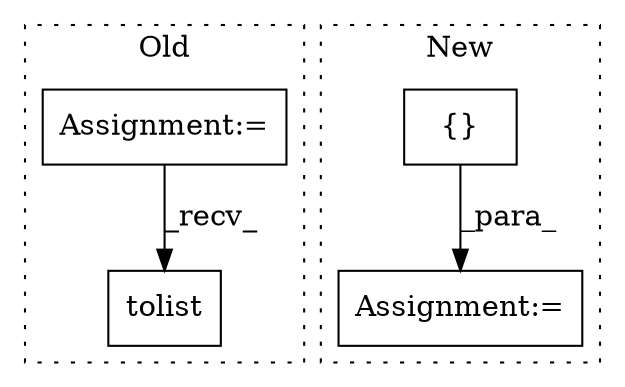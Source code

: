 digraph G {
subgraph cluster0 {
1 [label="tolist" a="32" s="6325" l="8" shape="box"];
4 [label="Assignment:=" a="7" s="5436" l="1" shape="box"];
label = "Old";
style="dotted";
}
subgraph cluster1 {
2 [label="{}" a="4" s="6544" l="2" shape="box"];
3 [label="Assignment:=" a="7" s="7708" l="2" shape="box"];
label = "New";
style="dotted";
}
2 -> 3 [label="_para_"];
4 -> 1 [label="_recv_"];
}